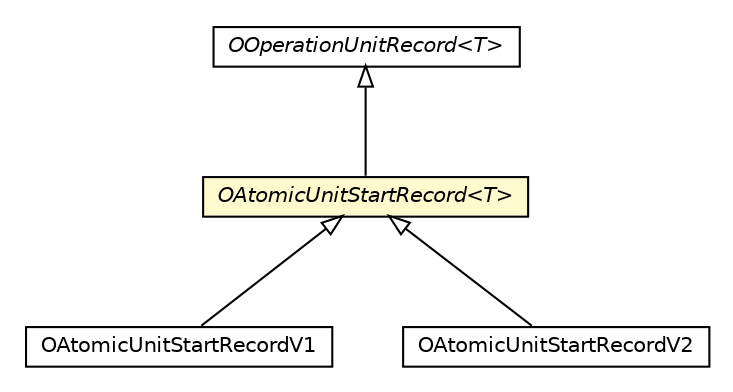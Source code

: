 #!/usr/local/bin/dot
#
# Class diagram 
# Generated by UMLGraph version R5_6-24-gf6e263 (http://www.umlgraph.org/)
#

digraph G {
	edge [fontname="Helvetica",fontsize=10,labelfontname="Helvetica",labelfontsize=10];
	node [fontname="Helvetica",fontsize=10,shape=plaintext];
	nodesep=0.25;
	ranksep=0.5;
	// com.orientechnologies.orient.core.storage.impl.local.paginated.wal.OOperationUnitRecord<T>
	c1362582 [label=<<table title="com.orientechnologies.orient.core.storage.impl.local.paginated.wal.OOperationUnitRecord" border="0" cellborder="1" cellspacing="0" cellpadding="2" port="p" href="./OOperationUnitRecord.html">
		<tr><td><table border="0" cellspacing="0" cellpadding="1">
<tr><td align="center" balign="center"><font face="Helvetica-Oblique"> OOperationUnitRecord&lt;T&gt; </font></td></tr>
		</table></td></tr>
		</table>>, URL="./OOperationUnitRecord.html", fontname="Helvetica", fontcolor="black", fontsize=10.0];
	// com.orientechnologies.orient.core.storage.impl.local.paginated.wal.OAtomicUnitStartRecord<T>
	c1362584 [label=<<table title="com.orientechnologies.orient.core.storage.impl.local.paginated.wal.OAtomicUnitStartRecord" border="0" cellborder="1" cellspacing="0" cellpadding="2" port="p" bgcolor="lemonChiffon" href="./OAtomicUnitStartRecord.html">
		<tr><td><table border="0" cellspacing="0" cellpadding="1">
<tr><td align="center" balign="center"><font face="Helvetica-Oblique"> OAtomicUnitStartRecord&lt;T&gt; </font></td></tr>
		</table></td></tr>
		</table>>, URL="./OAtomicUnitStartRecord.html", fontname="Helvetica", fontcolor="black", fontsize=10.0];
	// com.orientechnologies.orient.core.storage.impl.local.paginated.wal.OAtomicUnitStartRecordV1
	c1362591 [label=<<table title="com.orientechnologies.orient.core.storage.impl.local.paginated.wal.OAtomicUnitStartRecordV1" border="0" cellborder="1" cellspacing="0" cellpadding="2" port="p" href="./OAtomicUnitStartRecordV1.html">
		<tr><td><table border="0" cellspacing="0" cellpadding="1">
<tr><td align="center" balign="center"> OAtomicUnitStartRecordV1 </td></tr>
		</table></td></tr>
		</table>>, URL="./OAtomicUnitStartRecordV1.html", fontname="Helvetica", fontcolor="black", fontsize=10.0];
	// com.orientechnologies.orient.core.storage.impl.local.paginated.wal.OAtomicUnitStartRecordV2
	c1362612 [label=<<table title="com.orientechnologies.orient.core.storage.impl.local.paginated.wal.OAtomicUnitStartRecordV2" border="0" cellborder="1" cellspacing="0" cellpadding="2" port="p" href="./OAtomicUnitStartRecordV2.html">
		<tr><td><table border="0" cellspacing="0" cellpadding="1">
<tr><td align="center" balign="center"> OAtomicUnitStartRecordV2 </td></tr>
		</table></td></tr>
		</table>>, URL="./OAtomicUnitStartRecordV2.html", fontname="Helvetica", fontcolor="black", fontsize=10.0];
	//com.orientechnologies.orient.core.storage.impl.local.paginated.wal.OAtomicUnitStartRecord<T> extends com.orientechnologies.orient.core.storage.impl.local.paginated.wal.OOperationUnitRecord<T>
	c1362582:p -> c1362584:p [dir=back,arrowtail=empty];
	//com.orientechnologies.orient.core.storage.impl.local.paginated.wal.OAtomicUnitStartRecordV1 extends com.orientechnologies.orient.core.storage.impl.local.paginated.wal.OAtomicUnitStartRecord<com.orientechnologies.orient.core.storage.impl.local.paginated.wal.OOperationUnitId>
	c1362584:p -> c1362591:p [dir=back,arrowtail=empty];
	//com.orientechnologies.orient.core.storage.impl.local.paginated.wal.OAtomicUnitStartRecordV2 extends com.orientechnologies.orient.core.storage.impl.local.paginated.wal.OAtomicUnitStartRecord<java.lang.Long>
	c1362584:p -> c1362612:p [dir=back,arrowtail=empty];
}

